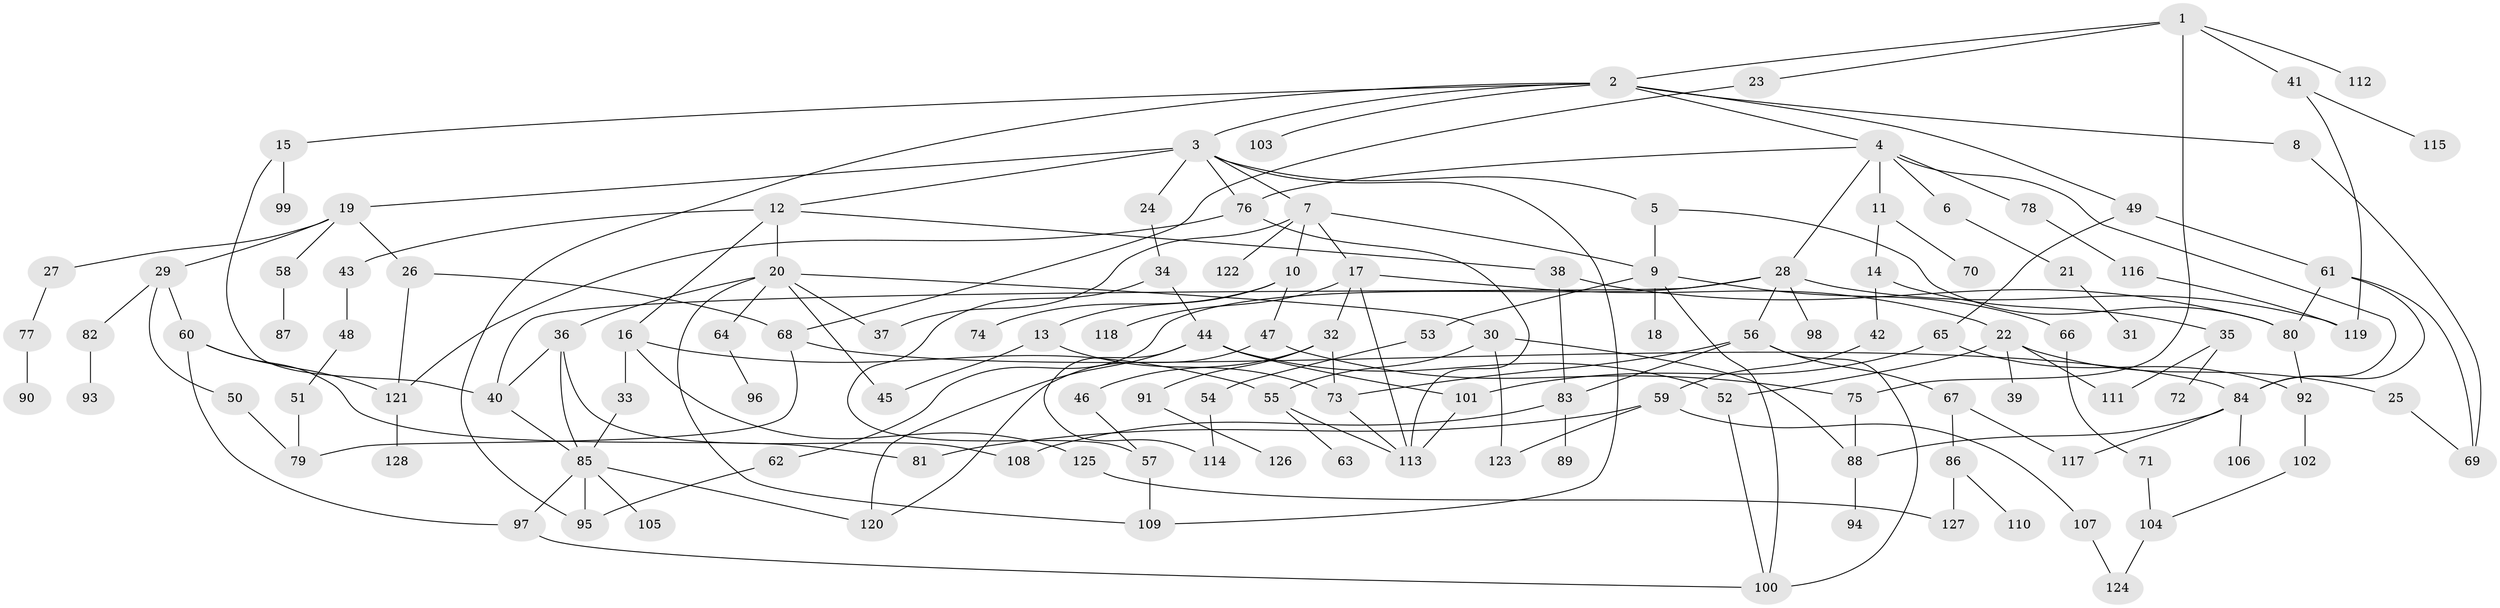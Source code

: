 // coarse degree distribution, {4: 0.11494252873563218, 7: 0.04597701149425287, 11: 0.011494252873563218, 8: 0.034482758620689655, 6: 0.06896551724137931, 2: 0.22988505747126436, 3: 0.1839080459770115, 5: 0.06896551724137931, 1: 0.2413793103448276}
// Generated by graph-tools (version 1.1) at 2025/41/03/06/25 10:41:26]
// undirected, 128 vertices, 182 edges
graph export_dot {
graph [start="1"]
  node [color=gray90,style=filled];
  1;
  2;
  3;
  4;
  5;
  6;
  7;
  8;
  9;
  10;
  11;
  12;
  13;
  14;
  15;
  16;
  17;
  18;
  19;
  20;
  21;
  22;
  23;
  24;
  25;
  26;
  27;
  28;
  29;
  30;
  31;
  32;
  33;
  34;
  35;
  36;
  37;
  38;
  39;
  40;
  41;
  42;
  43;
  44;
  45;
  46;
  47;
  48;
  49;
  50;
  51;
  52;
  53;
  54;
  55;
  56;
  57;
  58;
  59;
  60;
  61;
  62;
  63;
  64;
  65;
  66;
  67;
  68;
  69;
  70;
  71;
  72;
  73;
  74;
  75;
  76;
  77;
  78;
  79;
  80;
  81;
  82;
  83;
  84;
  85;
  86;
  87;
  88;
  89;
  90;
  91;
  92;
  93;
  94;
  95;
  96;
  97;
  98;
  99;
  100;
  101;
  102;
  103;
  104;
  105;
  106;
  107;
  108;
  109;
  110;
  111;
  112;
  113;
  114;
  115;
  116;
  117;
  118;
  119;
  120;
  121;
  122;
  123;
  124;
  125;
  126;
  127;
  128;
  1 -- 2;
  1 -- 23;
  1 -- 41;
  1 -- 75;
  1 -- 112;
  2 -- 3;
  2 -- 4;
  2 -- 8;
  2 -- 15;
  2 -- 49;
  2 -- 103;
  2 -- 95;
  3 -- 5;
  3 -- 7;
  3 -- 12;
  3 -- 19;
  3 -- 24;
  3 -- 76;
  3 -- 109;
  4 -- 6;
  4 -- 11;
  4 -- 28;
  4 -- 76;
  4 -- 78;
  4 -- 84;
  5 -- 9;
  5 -- 80;
  6 -- 21;
  7 -- 9;
  7 -- 10;
  7 -- 17;
  7 -- 37;
  7 -- 122;
  8 -- 69;
  9 -- 18;
  9 -- 53;
  9 -- 66;
  9 -- 100;
  10 -- 13;
  10 -- 47;
  10 -- 74;
  11 -- 14;
  11 -- 70;
  12 -- 16;
  12 -- 20;
  12 -- 38;
  12 -- 43;
  13 -- 45;
  13 -- 73;
  14 -- 35;
  14 -- 42;
  15 -- 99;
  15 -- 40;
  16 -- 33;
  16 -- 55;
  16 -- 125;
  17 -- 22;
  17 -- 32;
  17 -- 118;
  17 -- 113;
  19 -- 26;
  19 -- 27;
  19 -- 29;
  19 -- 58;
  20 -- 30;
  20 -- 36;
  20 -- 64;
  20 -- 109;
  20 -- 37;
  20 -- 45;
  21 -- 31;
  22 -- 25;
  22 -- 39;
  22 -- 52;
  22 -- 111;
  23 -- 68;
  24 -- 34;
  25 -- 69;
  26 -- 68;
  26 -- 121;
  27 -- 77;
  28 -- 56;
  28 -- 62;
  28 -- 98;
  28 -- 40;
  28 -- 119;
  29 -- 50;
  29 -- 60;
  29 -- 82;
  30 -- 123;
  30 -- 55;
  30 -- 88;
  32 -- 46;
  32 -- 91;
  32 -- 73;
  33 -- 85;
  34 -- 44;
  34 -- 57;
  35 -- 72;
  35 -- 111;
  36 -- 40;
  36 -- 85;
  36 -- 108;
  38 -- 83;
  38 -- 80;
  40 -- 85;
  41 -- 115;
  41 -- 119;
  42 -- 59;
  43 -- 48;
  44 -- 114;
  44 -- 52;
  44 -- 101;
  44 -- 120;
  46 -- 57;
  47 -- 75;
  47 -- 120;
  48 -- 51;
  49 -- 61;
  49 -- 65;
  50 -- 79;
  51 -- 79;
  52 -- 100;
  53 -- 54;
  54 -- 114;
  55 -- 63;
  55 -- 113;
  56 -- 67;
  56 -- 83;
  56 -- 100;
  56 -- 73;
  57 -- 109;
  58 -- 87;
  59 -- 107;
  59 -- 123;
  59 -- 81;
  60 -- 81;
  60 -- 121;
  60 -- 97;
  61 -- 80;
  61 -- 84;
  61 -- 69;
  62 -- 95;
  64 -- 96;
  65 -- 101;
  65 -- 92;
  66 -- 71;
  67 -- 86;
  67 -- 117;
  68 -- 79;
  68 -- 84;
  71 -- 104;
  73 -- 113;
  75 -- 88;
  76 -- 113;
  76 -- 121;
  77 -- 90;
  78 -- 116;
  80 -- 92;
  82 -- 93;
  83 -- 89;
  83 -- 108;
  84 -- 88;
  84 -- 106;
  84 -- 117;
  85 -- 95;
  85 -- 97;
  85 -- 105;
  85 -- 120;
  86 -- 110;
  86 -- 127;
  88 -- 94;
  91 -- 126;
  92 -- 102;
  97 -- 100;
  101 -- 113;
  102 -- 104;
  104 -- 124;
  107 -- 124;
  116 -- 119;
  121 -- 128;
  125 -- 127;
}
